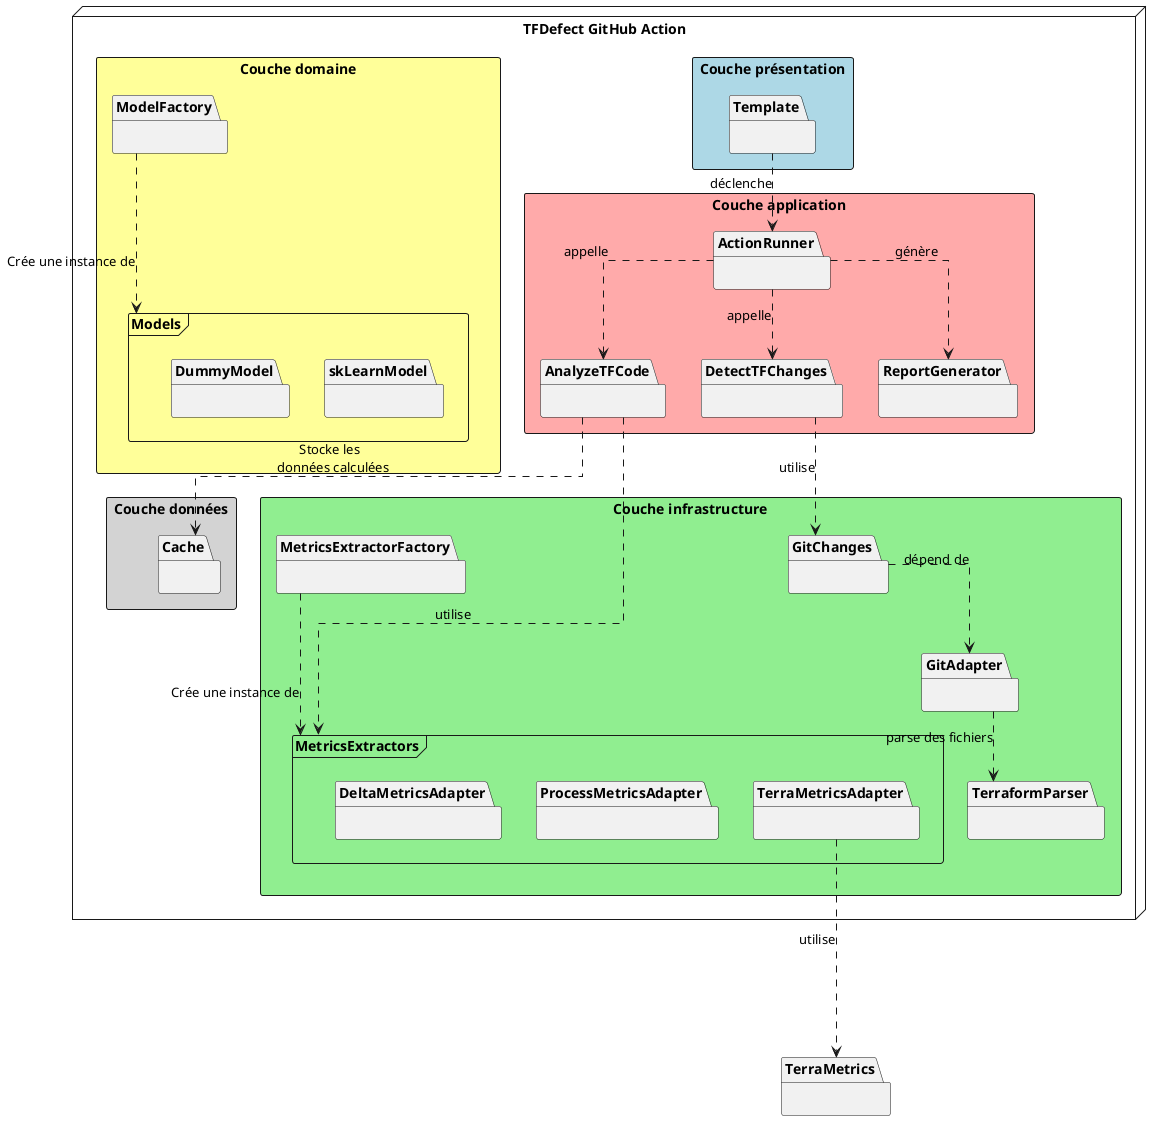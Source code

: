 @startuml
skinparam linetype ortho

node "TFDefect GitHub Action" {
    
    rectangle "Couche présentation"  #ADD8E6 {
        package "Template" {}
    }

    rectangle "Couche application" #FFAAAA {
        package "ActionRunner" {}
        package "AnalyzeTFCode" {}
        package "DetectTFChanges" {}
        package "ReportGenerator" {}
    }

    rectangle "Couche domaine" #FFFF99 {
        frame "Models" {
            package "skLearnModel" {}
            package "DummyModel" {}
        }  
        package "ModelFactory" {}  
    }

    rectangle "Couche infrastructure" #90EE90 {
        package "GitChanges" {}
        package "GitAdapter" {}
        package "TerraformParser" {}
        frame "MetricsExtractors" {
            package "TerraMetricsAdapter" {}
            package "ProcessMetricsAdapter" {}
            package "DeltaMetricsAdapter" {}
        }
        package "MetricsExtractorFactory" {}
        
    }

    rectangle "Couche données" #D3D3D3 {
        package "Cache" {}
    }
}

package TerraMetrics{}

' Relations entre les couches
Template ..> ActionRunner : "déclenche"

ActionRunner ..> DetectTFChanges : "appelle"
ActionRunner ..> AnalyzeTFCode : "appelle"
ActionRunner ..> ReportGenerator : "génère"

DetectTFChanges ..> GitChanges : "utilise"
GitChanges ..> GitAdapter : "dépend de"
GitAdapter ..> TerraformParser : "parse des fichiers"

AnalyzeTFCode .down.> Cache: Stocke les \n données calculées
AnalyzeTFCode ...> MetricsExtractors: utilise
TerraMetricsAdapter ....> TerraMetrics: utilise

ModelFactory .down..> Models: Crée une instance de 

MetricsExtractorFactory ...> MetricsExtractors: Crée une instance de
@enduml
